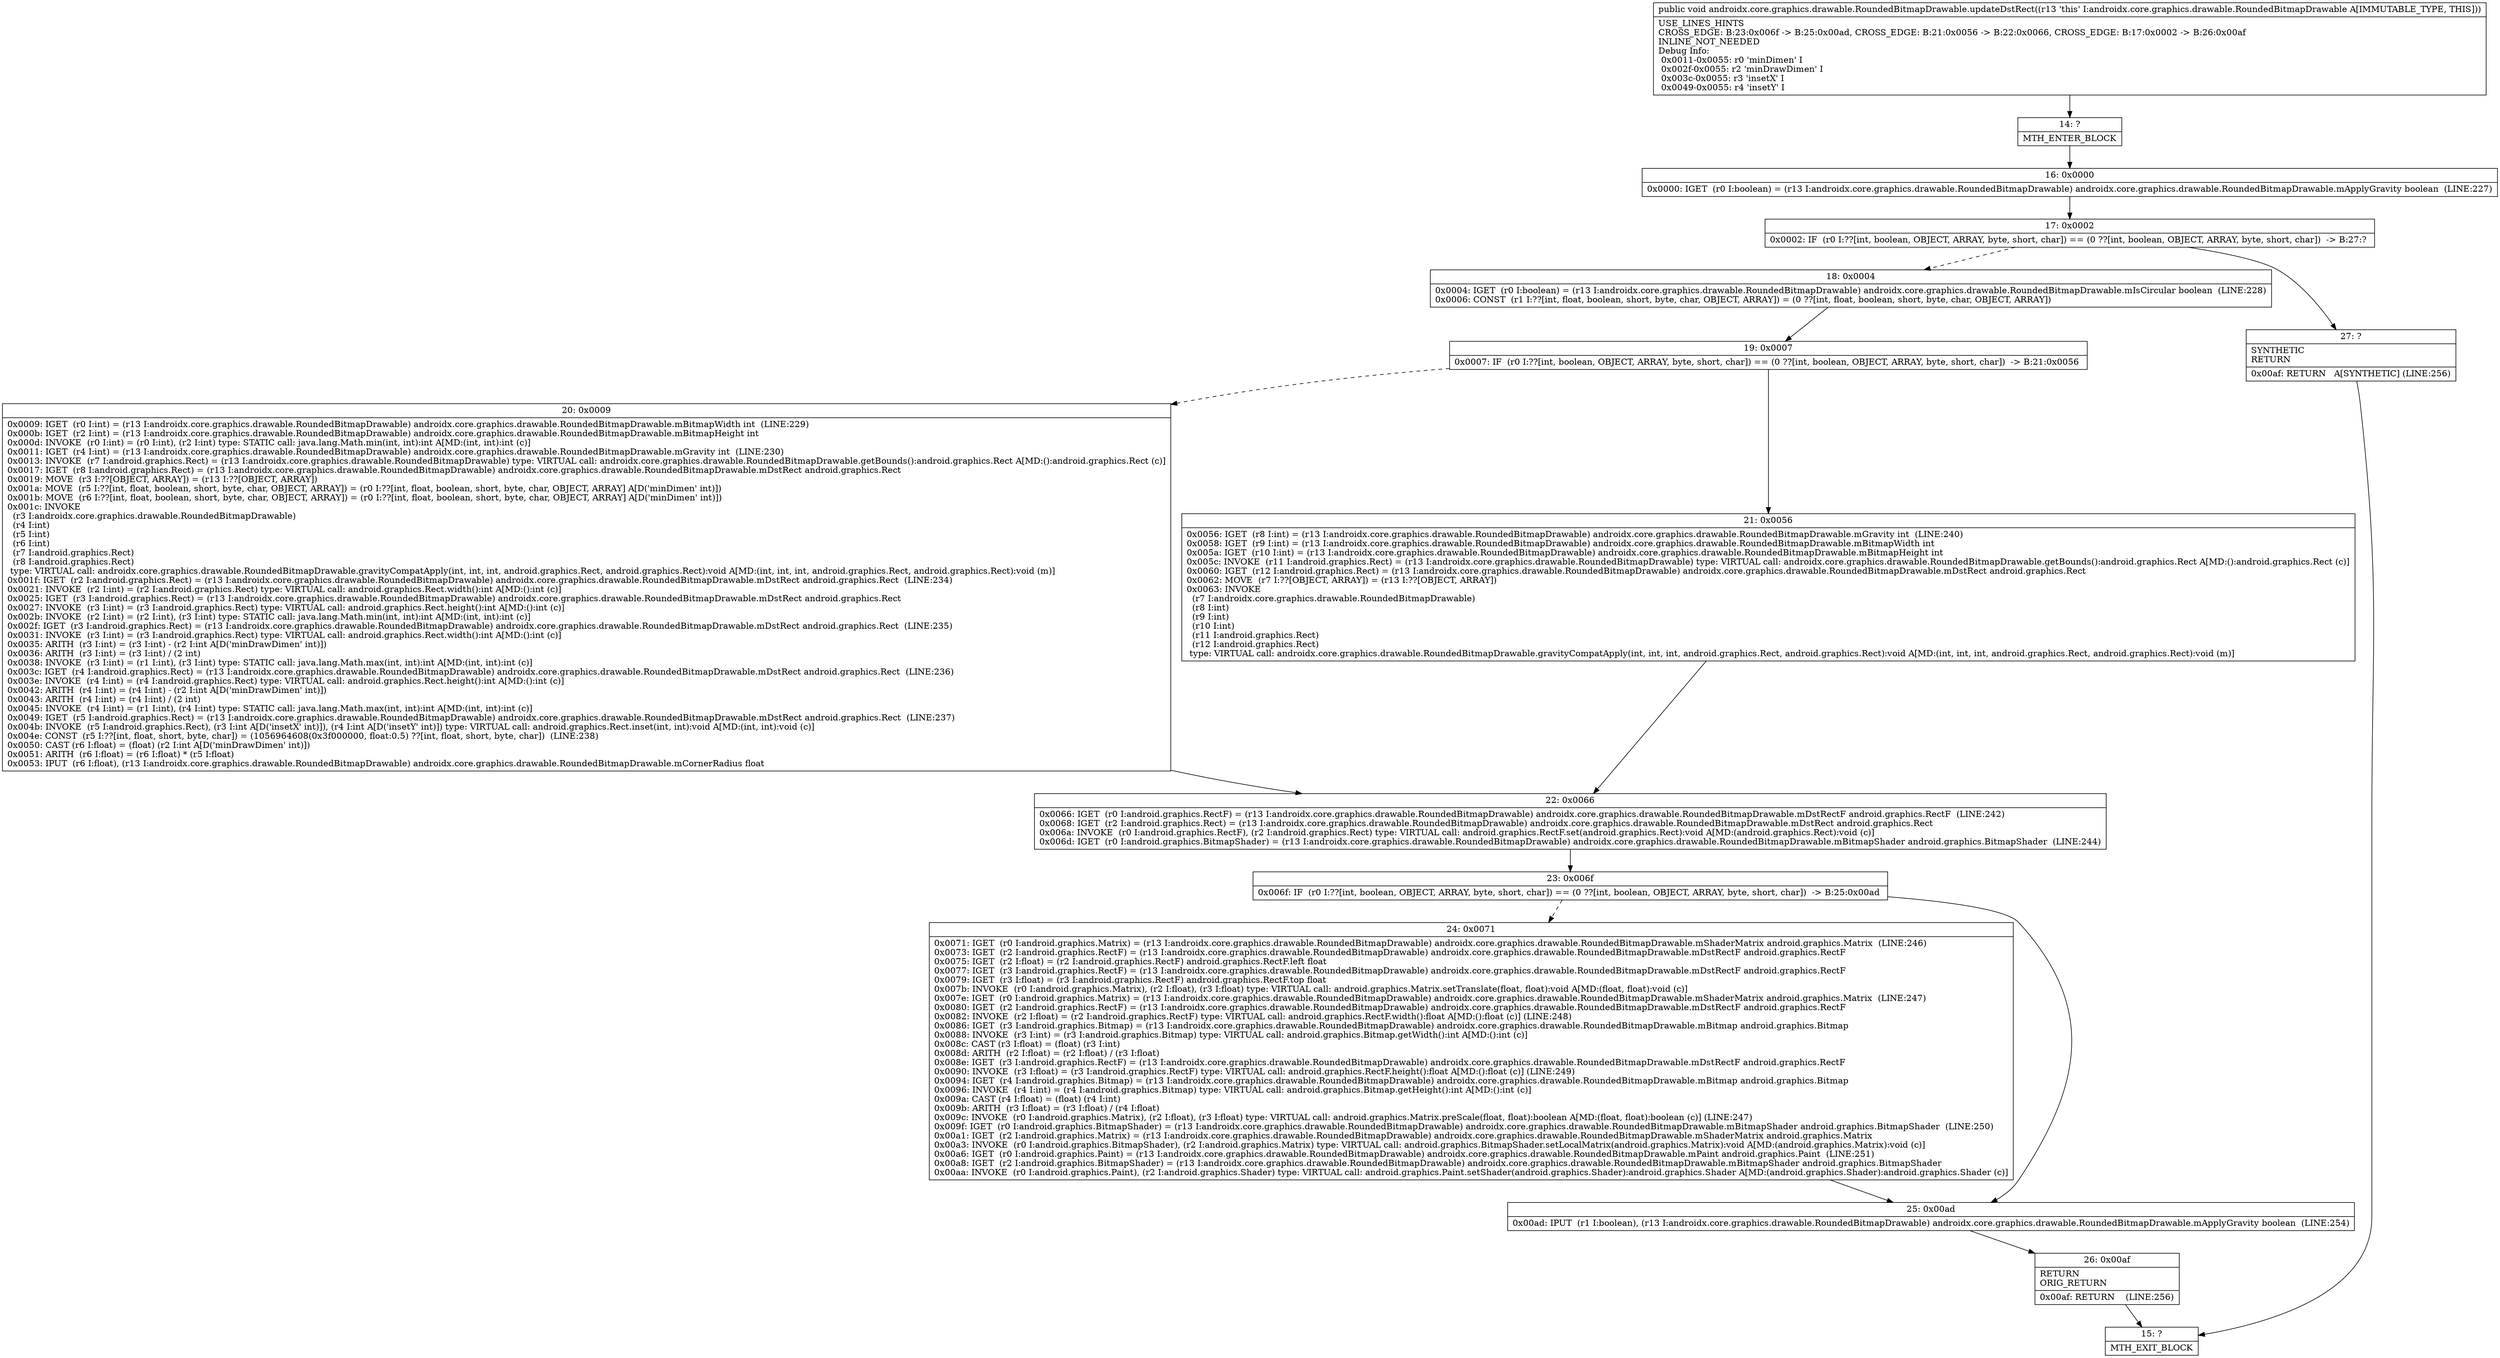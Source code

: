 digraph "CFG forandroidx.core.graphics.drawable.RoundedBitmapDrawable.updateDstRect()V" {
Node_14 [shape=record,label="{14\:\ ?|MTH_ENTER_BLOCK\l}"];
Node_16 [shape=record,label="{16\:\ 0x0000|0x0000: IGET  (r0 I:boolean) = (r13 I:androidx.core.graphics.drawable.RoundedBitmapDrawable) androidx.core.graphics.drawable.RoundedBitmapDrawable.mApplyGravity boolean  (LINE:227)\l}"];
Node_17 [shape=record,label="{17\:\ 0x0002|0x0002: IF  (r0 I:??[int, boolean, OBJECT, ARRAY, byte, short, char]) == (0 ??[int, boolean, OBJECT, ARRAY, byte, short, char])  \-\> B:27:? \l}"];
Node_18 [shape=record,label="{18\:\ 0x0004|0x0004: IGET  (r0 I:boolean) = (r13 I:androidx.core.graphics.drawable.RoundedBitmapDrawable) androidx.core.graphics.drawable.RoundedBitmapDrawable.mIsCircular boolean  (LINE:228)\l0x0006: CONST  (r1 I:??[int, float, boolean, short, byte, char, OBJECT, ARRAY]) = (0 ??[int, float, boolean, short, byte, char, OBJECT, ARRAY]) \l}"];
Node_19 [shape=record,label="{19\:\ 0x0007|0x0007: IF  (r0 I:??[int, boolean, OBJECT, ARRAY, byte, short, char]) == (0 ??[int, boolean, OBJECT, ARRAY, byte, short, char])  \-\> B:21:0x0056 \l}"];
Node_20 [shape=record,label="{20\:\ 0x0009|0x0009: IGET  (r0 I:int) = (r13 I:androidx.core.graphics.drawable.RoundedBitmapDrawable) androidx.core.graphics.drawable.RoundedBitmapDrawable.mBitmapWidth int  (LINE:229)\l0x000b: IGET  (r2 I:int) = (r13 I:androidx.core.graphics.drawable.RoundedBitmapDrawable) androidx.core.graphics.drawable.RoundedBitmapDrawable.mBitmapHeight int \l0x000d: INVOKE  (r0 I:int) = (r0 I:int), (r2 I:int) type: STATIC call: java.lang.Math.min(int, int):int A[MD:(int, int):int (c)]\l0x0011: IGET  (r4 I:int) = (r13 I:androidx.core.graphics.drawable.RoundedBitmapDrawable) androidx.core.graphics.drawable.RoundedBitmapDrawable.mGravity int  (LINE:230)\l0x0013: INVOKE  (r7 I:android.graphics.Rect) = (r13 I:androidx.core.graphics.drawable.RoundedBitmapDrawable) type: VIRTUAL call: androidx.core.graphics.drawable.RoundedBitmapDrawable.getBounds():android.graphics.Rect A[MD:():android.graphics.Rect (c)]\l0x0017: IGET  (r8 I:android.graphics.Rect) = (r13 I:androidx.core.graphics.drawable.RoundedBitmapDrawable) androidx.core.graphics.drawable.RoundedBitmapDrawable.mDstRect android.graphics.Rect \l0x0019: MOVE  (r3 I:??[OBJECT, ARRAY]) = (r13 I:??[OBJECT, ARRAY]) \l0x001a: MOVE  (r5 I:??[int, float, boolean, short, byte, char, OBJECT, ARRAY]) = (r0 I:??[int, float, boolean, short, byte, char, OBJECT, ARRAY] A[D('minDimen' int)]) \l0x001b: MOVE  (r6 I:??[int, float, boolean, short, byte, char, OBJECT, ARRAY]) = (r0 I:??[int, float, boolean, short, byte, char, OBJECT, ARRAY] A[D('minDimen' int)]) \l0x001c: INVOKE  \l  (r3 I:androidx.core.graphics.drawable.RoundedBitmapDrawable)\l  (r4 I:int)\l  (r5 I:int)\l  (r6 I:int)\l  (r7 I:android.graphics.Rect)\l  (r8 I:android.graphics.Rect)\l type: VIRTUAL call: androidx.core.graphics.drawable.RoundedBitmapDrawable.gravityCompatApply(int, int, int, android.graphics.Rect, android.graphics.Rect):void A[MD:(int, int, int, android.graphics.Rect, android.graphics.Rect):void (m)]\l0x001f: IGET  (r2 I:android.graphics.Rect) = (r13 I:androidx.core.graphics.drawable.RoundedBitmapDrawable) androidx.core.graphics.drawable.RoundedBitmapDrawable.mDstRect android.graphics.Rect  (LINE:234)\l0x0021: INVOKE  (r2 I:int) = (r2 I:android.graphics.Rect) type: VIRTUAL call: android.graphics.Rect.width():int A[MD:():int (c)]\l0x0025: IGET  (r3 I:android.graphics.Rect) = (r13 I:androidx.core.graphics.drawable.RoundedBitmapDrawable) androidx.core.graphics.drawable.RoundedBitmapDrawable.mDstRect android.graphics.Rect \l0x0027: INVOKE  (r3 I:int) = (r3 I:android.graphics.Rect) type: VIRTUAL call: android.graphics.Rect.height():int A[MD:():int (c)]\l0x002b: INVOKE  (r2 I:int) = (r2 I:int), (r3 I:int) type: STATIC call: java.lang.Math.min(int, int):int A[MD:(int, int):int (c)]\l0x002f: IGET  (r3 I:android.graphics.Rect) = (r13 I:androidx.core.graphics.drawable.RoundedBitmapDrawable) androidx.core.graphics.drawable.RoundedBitmapDrawable.mDstRect android.graphics.Rect  (LINE:235)\l0x0031: INVOKE  (r3 I:int) = (r3 I:android.graphics.Rect) type: VIRTUAL call: android.graphics.Rect.width():int A[MD:():int (c)]\l0x0035: ARITH  (r3 I:int) = (r3 I:int) \- (r2 I:int A[D('minDrawDimen' int)]) \l0x0036: ARITH  (r3 I:int) = (r3 I:int) \/ (2 int) \l0x0038: INVOKE  (r3 I:int) = (r1 I:int), (r3 I:int) type: STATIC call: java.lang.Math.max(int, int):int A[MD:(int, int):int (c)]\l0x003c: IGET  (r4 I:android.graphics.Rect) = (r13 I:androidx.core.graphics.drawable.RoundedBitmapDrawable) androidx.core.graphics.drawable.RoundedBitmapDrawable.mDstRect android.graphics.Rect  (LINE:236)\l0x003e: INVOKE  (r4 I:int) = (r4 I:android.graphics.Rect) type: VIRTUAL call: android.graphics.Rect.height():int A[MD:():int (c)]\l0x0042: ARITH  (r4 I:int) = (r4 I:int) \- (r2 I:int A[D('minDrawDimen' int)]) \l0x0043: ARITH  (r4 I:int) = (r4 I:int) \/ (2 int) \l0x0045: INVOKE  (r4 I:int) = (r1 I:int), (r4 I:int) type: STATIC call: java.lang.Math.max(int, int):int A[MD:(int, int):int (c)]\l0x0049: IGET  (r5 I:android.graphics.Rect) = (r13 I:androidx.core.graphics.drawable.RoundedBitmapDrawable) androidx.core.graphics.drawable.RoundedBitmapDrawable.mDstRect android.graphics.Rect  (LINE:237)\l0x004b: INVOKE  (r5 I:android.graphics.Rect), (r3 I:int A[D('insetX' int)]), (r4 I:int A[D('insetY' int)]) type: VIRTUAL call: android.graphics.Rect.inset(int, int):void A[MD:(int, int):void (c)]\l0x004e: CONST  (r5 I:??[int, float, short, byte, char]) = (1056964608(0x3f000000, float:0.5) ??[int, float, short, byte, char])  (LINE:238)\l0x0050: CAST (r6 I:float) = (float) (r2 I:int A[D('minDrawDimen' int)]) \l0x0051: ARITH  (r6 I:float) = (r6 I:float) * (r5 I:float) \l0x0053: IPUT  (r6 I:float), (r13 I:androidx.core.graphics.drawable.RoundedBitmapDrawable) androidx.core.graphics.drawable.RoundedBitmapDrawable.mCornerRadius float \l}"];
Node_22 [shape=record,label="{22\:\ 0x0066|0x0066: IGET  (r0 I:android.graphics.RectF) = (r13 I:androidx.core.graphics.drawable.RoundedBitmapDrawable) androidx.core.graphics.drawable.RoundedBitmapDrawable.mDstRectF android.graphics.RectF  (LINE:242)\l0x0068: IGET  (r2 I:android.graphics.Rect) = (r13 I:androidx.core.graphics.drawable.RoundedBitmapDrawable) androidx.core.graphics.drawable.RoundedBitmapDrawable.mDstRect android.graphics.Rect \l0x006a: INVOKE  (r0 I:android.graphics.RectF), (r2 I:android.graphics.Rect) type: VIRTUAL call: android.graphics.RectF.set(android.graphics.Rect):void A[MD:(android.graphics.Rect):void (c)]\l0x006d: IGET  (r0 I:android.graphics.BitmapShader) = (r13 I:androidx.core.graphics.drawable.RoundedBitmapDrawable) androidx.core.graphics.drawable.RoundedBitmapDrawable.mBitmapShader android.graphics.BitmapShader  (LINE:244)\l}"];
Node_23 [shape=record,label="{23\:\ 0x006f|0x006f: IF  (r0 I:??[int, boolean, OBJECT, ARRAY, byte, short, char]) == (0 ??[int, boolean, OBJECT, ARRAY, byte, short, char])  \-\> B:25:0x00ad \l}"];
Node_24 [shape=record,label="{24\:\ 0x0071|0x0071: IGET  (r0 I:android.graphics.Matrix) = (r13 I:androidx.core.graphics.drawable.RoundedBitmapDrawable) androidx.core.graphics.drawable.RoundedBitmapDrawable.mShaderMatrix android.graphics.Matrix  (LINE:246)\l0x0073: IGET  (r2 I:android.graphics.RectF) = (r13 I:androidx.core.graphics.drawable.RoundedBitmapDrawable) androidx.core.graphics.drawable.RoundedBitmapDrawable.mDstRectF android.graphics.RectF \l0x0075: IGET  (r2 I:float) = (r2 I:android.graphics.RectF) android.graphics.RectF.left float \l0x0077: IGET  (r3 I:android.graphics.RectF) = (r13 I:androidx.core.graphics.drawable.RoundedBitmapDrawable) androidx.core.graphics.drawable.RoundedBitmapDrawable.mDstRectF android.graphics.RectF \l0x0079: IGET  (r3 I:float) = (r3 I:android.graphics.RectF) android.graphics.RectF.top float \l0x007b: INVOKE  (r0 I:android.graphics.Matrix), (r2 I:float), (r3 I:float) type: VIRTUAL call: android.graphics.Matrix.setTranslate(float, float):void A[MD:(float, float):void (c)]\l0x007e: IGET  (r0 I:android.graphics.Matrix) = (r13 I:androidx.core.graphics.drawable.RoundedBitmapDrawable) androidx.core.graphics.drawable.RoundedBitmapDrawable.mShaderMatrix android.graphics.Matrix  (LINE:247)\l0x0080: IGET  (r2 I:android.graphics.RectF) = (r13 I:androidx.core.graphics.drawable.RoundedBitmapDrawable) androidx.core.graphics.drawable.RoundedBitmapDrawable.mDstRectF android.graphics.RectF \l0x0082: INVOKE  (r2 I:float) = (r2 I:android.graphics.RectF) type: VIRTUAL call: android.graphics.RectF.width():float A[MD:():float (c)] (LINE:248)\l0x0086: IGET  (r3 I:android.graphics.Bitmap) = (r13 I:androidx.core.graphics.drawable.RoundedBitmapDrawable) androidx.core.graphics.drawable.RoundedBitmapDrawable.mBitmap android.graphics.Bitmap \l0x0088: INVOKE  (r3 I:int) = (r3 I:android.graphics.Bitmap) type: VIRTUAL call: android.graphics.Bitmap.getWidth():int A[MD:():int (c)]\l0x008c: CAST (r3 I:float) = (float) (r3 I:int) \l0x008d: ARITH  (r2 I:float) = (r2 I:float) \/ (r3 I:float) \l0x008e: IGET  (r3 I:android.graphics.RectF) = (r13 I:androidx.core.graphics.drawable.RoundedBitmapDrawable) androidx.core.graphics.drawable.RoundedBitmapDrawable.mDstRectF android.graphics.RectF \l0x0090: INVOKE  (r3 I:float) = (r3 I:android.graphics.RectF) type: VIRTUAL call: android.graphics.RectF.height():float A[MD:():float (c)] (LINE:249)\l0x0094: IGET  (r4 I:android.graphics.Bitmap) = (r13 I:androidx.core.graphics.drawable.RoundedBitmapDrawable) androidx.core.graphics.drawable.RoundedBitmapDrawable.mBitmap android.graphics.Bitmap \l0x0096: INVOKE  (r4 I:int) = (r4 I:android.graphics.Bitmap) type: VIRTUAL call: android.graphics.Bitmap.getHeight():int A[MD:():int (c)]\l0x009a: CAST (r4 I:float) = (float) (r4 I:int) \l0x009b: ARITH  (r3 I:float) = (r3 I:float) \/ (r4 I:float) \l0x009c: INVOKE  (r0 I:android.graphics.Matrix), (r2 I:float), (r3 I:float) type: VIRTUAL call: android.graphics.Matrix.preScale(float, float):boolean A[MD:(float, float):boolean (c)] (LINE:247)\l0x009f: IGET  (r0 I:android.graphics.BitmapShader) = (r13 I:androidx.core.graphics.drawable.RoundedBitmapDrawable) androidx.core.graphics.drawable.RoundedBitmapDrawable.mBitmapShader android.graphics.BitmapShader  (LINE:250)\l0x00a1: IGET  (r2 I:android.graphics.Matrix) = (r13 I:androidx.core.graphics.drawable.RoundedBitmapDrawable) androidx.core.graphics.drawable.RoundedBitmapDrawable.mShaderMatrix android.graphics.Matrix \l0x00a3: INVOKE  (r0 I:android.graphics.BitmapShader), (r2 I:android.graphics.Matrix) type: VIRTUAL call: android.graphics.BitmapShader.setLocalMatrix(android.graphics.Matrix):void A[MD:(android.graphics.Matrix):void (c)]\l0x00a6: IGET  (r0 I:android.graphics.Paint) = (r13 I:androidx.core.graphics.drawable.RoundedBitmapDrawable) androidx.core.graphics.drawable.RoundedBitmapDrawable.mPaint android.graphics.Paint  (LINE:251)\l0x00a8: IGET  (r2 I:android.graphics.BitmapShader) = (r13 I:androidx.core.graphics.drawable.RoundedBitmapDrawable) androidx.core.graphics.drawable.RoundedBitmapDrawable.mBitmapShader android.graphics.BitmapShader \l0x00aa: INVOKE  (r0 I:android.graphics.Paint), (r2 I:android.graphics.Shader) type: VIRTUAL call: android.graphics.Paint.setShader(android.graphics.Shader):android.graphics.Shader A[MD:(android.graphics.Shader):android.graphics.Shader (c)]\l}"];
Node_25 [shape=record,label="{25\:\ 0x00ad|0x00ad: IPUT  (r1 I:boolean), (r13 I:androidx.core.graphics.drawable.RoundedBitmapDrawable) androidx.core.graphics.drawable.RoundedBitmapDrawable.mApplyGravity boolean  (LINE:254)\l}"];
Node_26 [shape=record,label="{26\:\ 0x00af|RETURN\lORIG_RETURN\l|0x00af: RETURN    (LINE:256)\l}"];
Node_15 [shape=record,label="{15\:\ ?|MTH_EXIT_BLOCK\l}"];
Node_21 [shape=record,label="{21\:\ 0x0056|0x0056: IGET  (r8 I:int) = (r13 I:androidx.core.graphics.drawable.RoundedBitmapDrawable) androidx.core.graphics.drawable.RoundedBitmapDrawable.mGravity int  (LINE:240)\l0x0058: IGET  (r9 I:int) = (r13 I:androidx.core.graphics.drawable.RoundedBitmapDrawable) androidx.core.graphics.drawable.RoundedBitmapDrawable.mBitmapWidth int \l0x005a: IGET  (r10 I:int) = (r13 I:androidx.core.graphics.drawable.RoundedBitmapDrawable) androidx.core.graphics.drawable.RoundedBitmapDrawable.mBitmapHeight int \l0x005c: INVOKE  (r11 I:android.graphics.Rect) = (r13 I:androidx.core.graphics.drawable.RoundedBitmapDrawable) type: VIRTUAL call: androidx.core.graphics.drawable.RoundedBitmapDrawable.getBounds():android.graphics.Rect A[MD:():android.graphics.Rect (c)]\l0x0060: IGET  (r12 I:android.graphics.Rect) = (r13 I:androidx.core.graphics.drawable.RoundedBitmapDrawable) androidx.core.graphics.drawable.RoundedBitmapDrawable.mDstRect android.graphics.Rect \l0x0062: MOVE  (r7 I:??[OBJECT, ARRAY]) = (r13 I:??[OBJECT, ARRAY]) \l0x0063: INVOKE  \l  (r7 I:androidx.core.graphics.drawable.RoundedBitmapDrawable)\l  (r8 I:int)\l  (r9 I:int)\l  (r10 I:int)\l  (r11 I:android.graphics.Rect)\l  (r12 I:android.graphics.Rect)\l type: VIRTUAL call: androidx.core.graphics.drawable.RoundedBitmapDrawable.gravityCompatApply(int, int, int, android.graphics.Rect, android.graphics.Rect):void A[MD:(int, int, int, android.graphics.Rect, android.graphics.Rect):void (m)]\l}"];
Node_27 [shape=record,label="{27\:\ ?|SYNTHETIC\lRETURN\l|0x00af: RETURN   A[SYNTHETIC] (LINE:256)\l}"];
MethodNode[shape=record,label="{public void androidx.core.graphics.drawable.RoundedBitmapDrawable.updateDstRect((r13 'this' I:androidx.core.graphics.drawable.RoundedBitmapDrawable A[IMMUTABLE_TYPE, THIS]))  | USE_LINES_HINTS\lCROSS_EDGE: B:23:0x006f \-\> B:25:0x00ad, CROSS_EDGE: B:21:0x0056 \-\> B:22:0x0066, CROSS_EDGE: B:17:0x0002 \-\> B:26:0x00af\lINLINE_NOT_NEEDED\lDebug Info:\l  0x0011\-0x0055: r0 'minDimen' I\l  0x002f\-0x0055: r2 'minDrawDimen' I\l  0x003c\-0x0055: r3 'insetX' I\l  0x0049\-0x0055: r4 'insetY' I\l}"];
MethodNode -> Node_14;Node_14 -> Node_16;
Node_16 -> Node_17;
Node_17 -> Node_18[style=dashed];
Node_17 -> Node_27;
Node_18 -> Node_19;
Node_19 -> Node_20[style=dashed];
Node_19 -> Node_21;
Node_20 -> Node_22;
Node_22 -> Node_23;
Node_23 -> Node_24[style=dashed];
Node_23 -> Node_25;
Node_24 -> Node_25;
Node_25 -> Node_26;
Node_26 -> Node_15;
Node_21 -> Node_22;
Node_27 -> Node_15;
}

